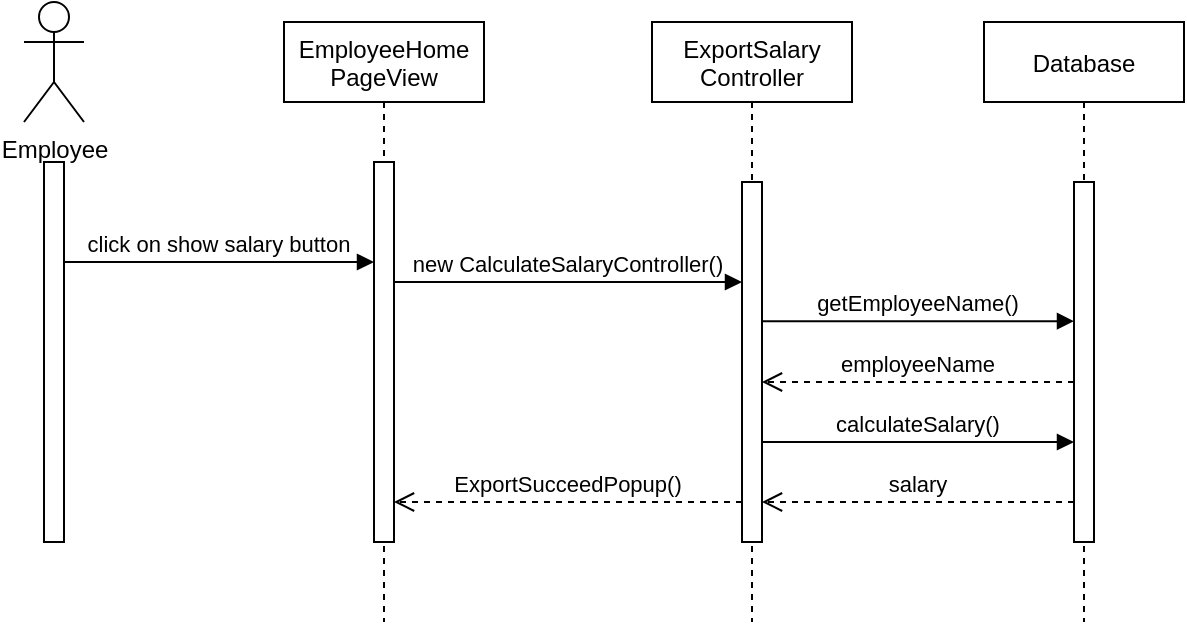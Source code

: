 <mxfile version="14.1.8" type="github">
  <diagram id="bwYI7TvKeoxW5Ph6_rZA" name="Page-1">
    <mxGraphModel dx="1108" dy="451" grid="1" gridSize="10" guides="1" tooltips="1" connect="1" arrows="1" fold="1" page="1" pageScale="1" pageWidth="827" pageHeight="1169" math="0" shadow="0">
      <root>
        <mxCell id="0" />
        <mxCell id="1" parent="0" />
        <mxCell id="u6mp_ib9Y299mShHshq8-1" value="EmployeeHome&#xa;PageView" style="shape=umlLifeline;perimeter=lifelinePerimeter;container=1;collapsible=0;recursiveResize=0;rounded=0;shadow=0;strokeWidth=1;" vertex="1" parent="1">
          <mxGeometry x="180" y="80" width="100" height="300" as="geometry" />
        </mxCell>
        <mxCell id="u6mp_ib9Y299mShHshq8-2" value="" style="points=[];perimeter=orthogonalPerimeter;rounded=0;shadow=0;strokeWidth=1;" vertex="1" parent="u6mp_ib9Y299mShHshq8-1">
          <mxGeometry x="45" y="70" width="10" height="190" as="geometry" />
        </mxCell>
        <mxCell id="u6mp_ib9Y299mShHshq8-3" value="ExportSalary&#xa;Controller" style="shape=umlLifeline;perimeter=lifelinePerimeter;container=1;collapsible=0;recursiveResize=0;rounded=0;shadow=0;strokeWidth=1;" vertex="1" parent="1">
          <mxGeometry x="364" y="80" width="100" height="300" as="geometry" />
        </mxCell>
        <mxCell id="u6mp_ib9Y299mShHshq8-4" value="" style="points=[];perimeter=orthogonalPerimeter;rounded=0;shadow=0;strokeWidth=1;" vertex="1" parent="u6mp_ib9Y299mShHshq8-3">
          <mxGeometry x="45" y="80" width="10" height="180" as="geometry" />
        </mxCell>
        <mxCell id="u6mp_ib9Y299mShHshq8-5" value="Employee" style="shape=umlActor;verticalLabelPosition=bottom;verticalAlign=top;html=1;outlineConnect=0;" vertex="1" parent="1">
          <mxGeometry x="50" y="70" width="30" height="60" as="geometry" />
        </mxCell>
        <mxCell id="u6mp_ib9Y299mShHshq8-6" value="Database" style="shape=umlLifeline;perimeter=lifelinePerimeter;container=1;collapsible=0;recursiveResize=0;rounded=0;shadow=0;strokeWidth=1;" vertex="1" parent="1">
          <mxGeometry x="530" y="80" width="100" height="300" as="geometry" />
        </mxCell>
        <mxCell id="u6mp_ib9Y299mShHshq8-7" value="" style="points=[];perimeter=orthogonalPerimeter;rounded=0;shadow=0;strokeWidth=1;" vertex="1" parent="u6mp_ib9Y299mShHshq8-6">
          <mxGeometry x="45" y="80" width="10" height="180" as="geometry" />
        </mxCell>
        <mxCell id="u6mp_ib9Y299mShHshq8-8" value="" style="points=[];perimeter=orthogonalPerimeter;rounded=0;shadow=0;strokeWidth=1;" vertex="1" parent="1">
          <mxGeometry x="60" y="150" width="10" height="190" as="geometry" />
        </mxCell>
        <mxCell id="u6mp_ib9Y299mShHshq8-9" value="click on show salary button" style="verticalAlign=bottom;endArrow=block;shadow=0;strokeWidth=1;" edge="1" parent="1" source="u6mp_ib9Y299mShHshq8-8" target="u6mp_ib9Y299mShHshq8-2">
          <mxGeometry relative="1" as="geometry">
            <mxPoint x="140" y="470" as="sourcePoint" />
            <mxPoint x="265" y="400" as="targetPoint" />
            <Array as="points">
              <mxPoint x="100" y="200" />
            </Array>
          </mxGeometry>
        </mxCell>
        <mxCell id="u6mp_ib9Y299mShHshq8-10" value="new CalculateSalaryController()" style="verticalAlign=bottom;endArrow=block;shadow=0;strokeWidth=1;" edge="1" parent="1" source="u6mp_ib9Y299mShHshq8-2" target="u6mp_ib9Y299mShHshq8-4">
          <mxGeometry relative="1" as="geometry">
            <mxPoint x="240" y="210" as="sourcePoint" />
            <mxPoint x="395" y="210" as="targetPoint" />
            <Array as="points">
              <mxPoint x="270" y="210" />
            </Array>
          </mxGeometry>
        </mxCell>
        <mxCell id="u6mp_ib9Y299mShHshq8-11" value="getEmployeeName()" style="verticalAlign=bottom;endArrow=block;shadow=0;strokeWidth=1;" edge="1" parent="1" source="u6mp_ib9Y299mShHshq8-4" target="u6mp_ib9Y299mShHshq8-7">
          <mxGeometry relative="1" as="geometry">
            <mxPoint x="400" y="229.58" as="sourcePoint" />
            <mxPoint x="574" y="229.58" as="targetPoint" />
            <Array as="points">
              <mxPoint x="435" y="229.58" />
            </Array>
          </mxGeometry>
        </mxCell>
        <mxCell id="u6mp_ib9Y299mShHshq8-12" value="employeeName" style="verticalAlign=bottom;endArrow=open;dashed=1;endSize=8;shadow=0;strokeWidth=1;" edge="1" parent="1" source="u6mp_ib9Y299mShHshq8-7" target="u6mp_ib9Y299mShHshq8-4">
          <mxGeometry relative="1" as="geometry">
            <mxPoint x="490" y="310" as="targetPoint" />
            <mxPoint x="580" y="330" as="sourcePoint" />
            <Array as="points">
              <mxPoint x="530" y="260" />
            </Array>
          </mxGeometry>
        </mxCell>
        <mxCell id="u6mp_ib9Y299mShHshq8-13" value="calculateSalary()" style="verticalAlign=bottom;endArrow=block;shadow=0;strokeWidth=1;" edge="1" parent="1">
          <mxGeometry relative="1" as="geometry">
            <mxPoint x="419" y="290" as="sourcePoint" />
            <mxPoint x="575" y="290" as="targetPoint" />
            <Array as="points">
              <mxPoint x="435" y="290" />
            </Array>
          </mxGeometry>
        </mxCell>
        <mxCell id="u6mp_ib9Y299mShHshq8-14" value="salary" style="verticalAlign=bottom;endArrow=open;dashed=1;endSize=8;shadow=0;strokeWidth=1;" edge="1" parent="1">
          <mxGeometry relative="1" as="geometry">
            <mxPoint x="419" y="320" as="targetPoint" />
            <mxPoint x="575" y="320" as="sourcePoint" />
            <Array as="points">
              <mxPoint x="530" y="320" />
            </Array>
          </mxGeometry>
        </mxCell>
        <mxCell id="u6mp_ib9Y299mShHshq8-15" value="ExportSucceedPopup()" style="verticalAlign=bottom;endArrow=open;dashed=1;endSize=8;shadow=0;strokeWidth=1;" edge="1" parent="1" source="u6mp_ib9Y299mShHshq8-4" target="u6mp_ib9Y299mShHshq8-2">
          <mxGeometry relative="1" as="geometry">
            <mxPoint x="250" y="320" as="targetPoint" />
            <mxPoint x="406" y="320" as="sourcePoint" />
            <Array as="points">
              <mxPoint x="361" y="320" />
            </Array>
          </mxGeometry>
        </mxCell>
      </root>
    </mxGraphModel>
  </diagram>
</mxfile>
